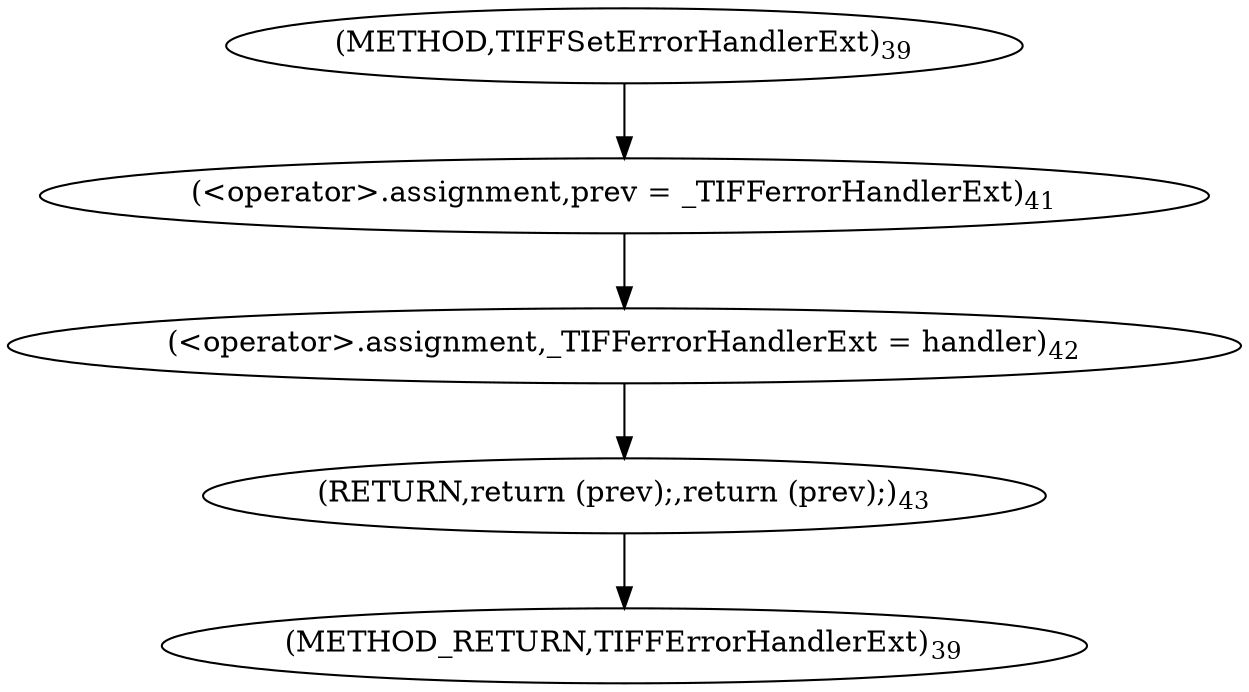 digraph "TIFFSetErrorHandlerExt" {  
"10663" [label = <(&lt;operator&gt;.assignment,prev = _TIFFerrorHandlerExt)<SUB>41</SUB>> ]
"10666" [label = <(&lt;operator&gt;.assignment,_TIFFerrorHandlerExt = handler)<SUB>42</SUB>> ]
"10669" [label = <(RETURN,return (prev);,return (prev);)<SUB>43</SUB>> ]
"10659" [label = <(METHOD,TIFFSetErrorHandlerExt)<SUB>39</SUB>> ]
"10671" [label = <(METHOD_RETURN,TIFFErrorHandlerExt)<SUB>39</SUB>> ]
  "10663" -> "10666" 
  "10666" -> "10669" 
  "10669" -> "10671" 
  "10659" -> "10663" 
}
